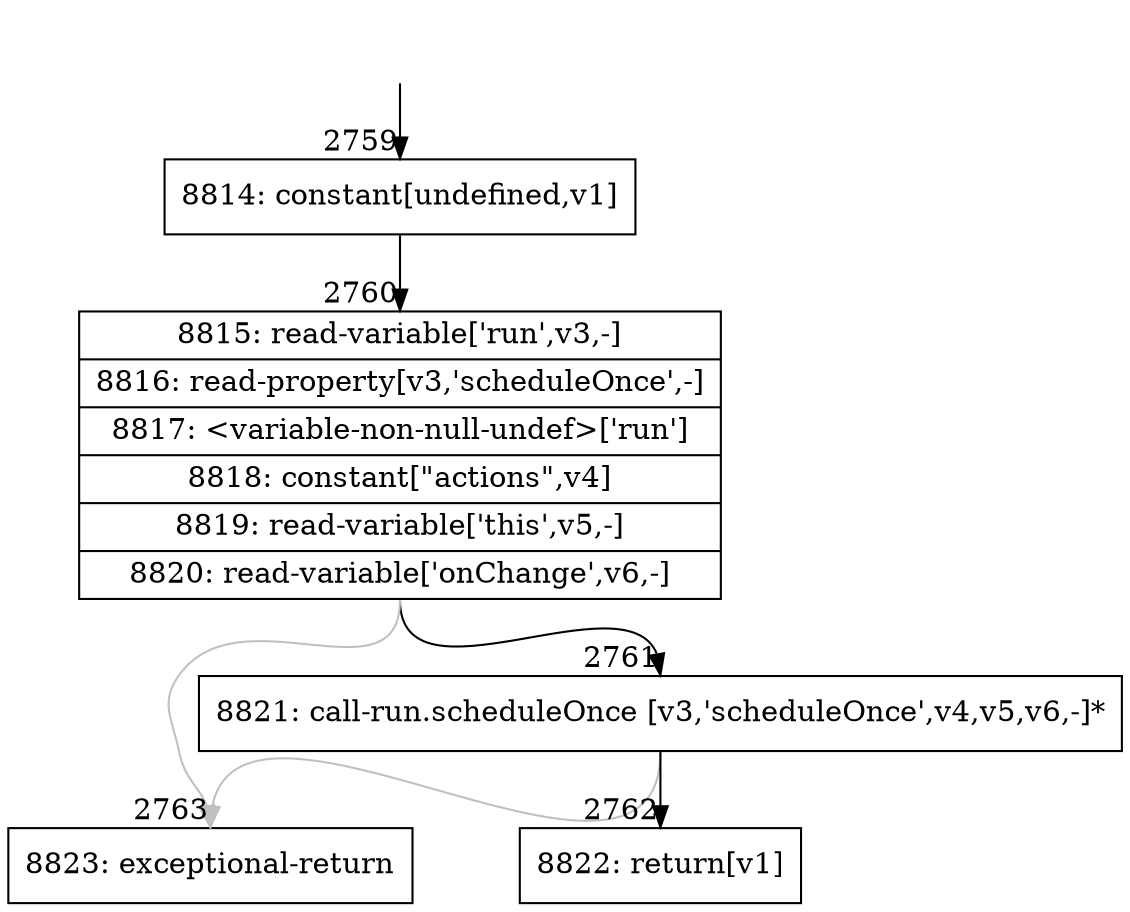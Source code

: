 digraph {
rankdir="TD"
BB_entry220[shape=none,label=""];
BB_entry220 -> BB2759 [tailport=s, headport=n, headlabel="    2759"]
BB2759 [shape=record label="{8814: constant[undefined,v1]}" ] 
BB2759 -> BB2760 [tailport=s, headport=n, headlabel="      2760"]
BB2760 [shape=record label="{8815: read-variable['run',v3,-]|8816: read-property[v3,'scheduleOnce',-]|8817: \<variable-non-null-undef\>['run']|8818: constant[\"actions\",v4]|8819: read-variable['this',v5,-]|8820: read-variable['onChange',v6,-]}" ] 
BB2760 -> BB2761 [tailport=s, headport=n, headlabel="      2761"]
BB2760 -> BB2763 [tailport=s, headport=n, color=gray, headlabel="      2763"]
BB2761 [shape=record label="{8821: call-run.scheduleOnce [v3,'scheduleOnce',v4,v5,v6,-]*}" ] 
BB2761 -> BB2762 [tailport=s, headport=n, headlabel="      2762"]
BB2761 -> BB2763 [tailport=s, headport=n, color=gray]
BB2762 [shape=record label="{8822: return[v1]}" ] 
BB2763 [shape=record label="{8823: exceptional-return}" ] 
//#$~ 4575
}
